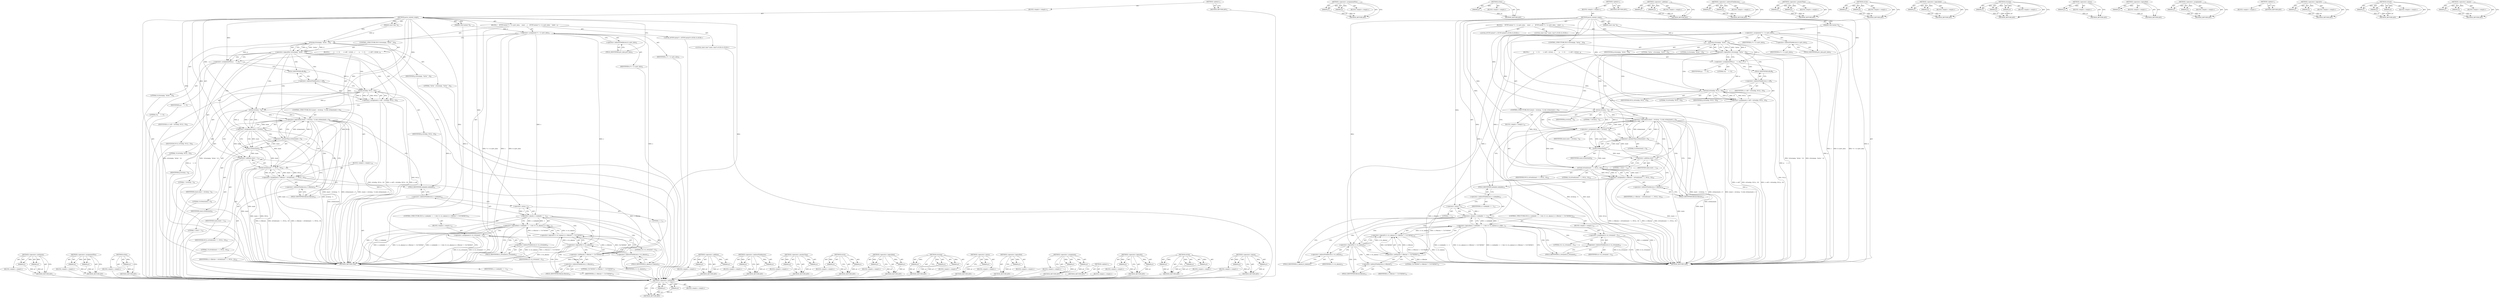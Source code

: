 digraph "&lt;operator&gt;.equals" {
vulnerable_179 [label=<(METHOD,&lt;operator&gt;.notEquals)>];
vulnerable_180 [label=<(PARAM,p1)>];
vulnerable_181 [label=<(PARAM,p2)>];
vulnerable_182 [label=<(BLOCK,&lt;empty&gt;,&lt;empty&gt;)>];
vulnerable_183 [label=<(METHOD_RETURN,ANY)>];
vulnerable_130 [label=<(METHOD,&lt;operator&gt;.assignmentPlus)>];
vulnerable_131 [label=<(PARAM,p1)>];
vulnerable_132 [label=<(PARAM,p2)>];
vulnerable_133 [label=<(BLOCK,&lt;empty&gt;,&lt;empty&gt;)>];
vulnerable_134 [label=<(METHOD_RETURN,ANY)>];
vulnerable_156 [label=<(METHOD,strlen)>];
vulnerable_157 [label=<(PARAM,p1)>];
vulnerable_158 [label=<(BLOCK,&lt;empty&gt;,&lt;empty&gt;)>];
vulnerable_159 [label=<(METHOD_RETURN,ANY)>];
vulnerable_6 [label=<(METHOD,&lt;global&gt;)<SUB>1</SUB>>];
vulnerable_7 [label=<(BLOCK,&lt;empty&gt;,&lt;empty&gt;)<SUB>1</SUB>>];
vulnerable_8 [label=<(METHOD,parse_content_range)<SUB>1</SUB>>];
vulnerable_9 [label=<(PARAM,URLContext *h)<SUB>1</SUB>>];
vulnerable_10 [label=<(PARAM,const char *p)<SUB>1</SUB>>];
vulnerable_11 [label=<(BLOCK,{
    HTTPContext *s = h-&gt;priv_data;
    const ...,{
    HTTPContext *s = h-&gt;priv_data;
    const ...)<SUB>2</SUB>>];
vulnerable_12 [label="<(LOCAL,HTTPContext* s: HTTPContext*)<SUB>3</SUB>>"];
vulnerable_13 [label=<(&lt;operator&gt;.assignment,*s = h-&gt;priv_data)<SUB>3</SUB>>];
vulnerable_14 [label=<(IDENTIFIER,s,*s = h-&gt;priv_data)<SUB>3</SUB>>];
vulnerable_15 [label=<(&lt;operator&gt;.indirectFieldAccess,h-&gt;priv_data)<SUB>3</SUB>>];
vulnerable_16 [label=<(IDENTIFIER,h,*s = h-&gt;priv_data)<SUB>3</SUB>>];
vulnerable_17 [label=<(FIELD_IDENTIFIER,priv_data,priv_data)<SUB>3</SUB>>];
vulnerable_18 [label="<(LOCAL,const char* slash: char*)<SUB>4</SUB>>"];
vulnerable_19 [label=<(CONTROL_STRUCTURE,IF,if (!strncmp(p, &quot;bytes &quot;, 6)))<SUB>6</SUB>>];
vulnerable_20 [label=<(&lt;operator&gt;.logicalNot,!strncmp(p, &quot;bytes &quot;, 6))<SUB>6</SUB>>];
vulnerable_21 [label=<(strncmp,strncmp(p, &quot;bytes &quot;, 6))<SUB>6</SUB>>];
vulnerable_22 [label=<(IDENTIFIER,p,strncmp(p, &quot;bytes &quot;, 6))<SUB>6</SUB>>];
vulnerable_23 [label=<(LITERAL,&quot;bytes &quot;,strncmp(p, &quot;bytes &quot;, 6))<SUB>6</SUB>>];
vulnerable_24 [label=<(LITERAL,6,strncmp(p, &quot;bytes &quot;, 6))<SUB>6</SUB>>];
vulnerable_25 [label=<(BLOCK,{
         p     += 6;
        s-&gt;off = strtoll...,{
         p     += 6;
        s-&gt;off = strtoll...)<SUB>6</SUB>>];
vulnerable_26 [label=<(&lt;operator&gt;.assignmentPlus,p     += 6)<SUB>7</SUB>>];
vulnerable_27 [label=<(IDENTIFIER,p,p     += 6)<SUB>7</SUB>>];
vulnerable_28 [label=<(LITERAL,6,p     += 6)<SUB>7</SUB>>];
vulnerable_29 [label=<(&lt;operator&gt;.assignment,s-&gt;off = strtoll(p, NULL, 10))<SUB>8</SUB>>];
vulnerable_30 [label=<(&lt;operator&gt;.indirectFieldAccess,s-&gt;off)<SUB>8</SUB>>];
vulnerable_31 [label=<(IDENTIFIER,s,s-&gt;off = strtoll(p, NULL, 10))<SUB>8</SUB>>];
vulnerable_32 [label=<(FIELD_IDENTIFIER,off,off)<SUB>8</SUB>>];
vulnerable_33 [label=<(strtoll,strtoll(p, NULL, 10))<SUB>8</SUB>>];
vulnerable_34 [label=<(IDENTIFIER,p,strtoll(p, NULL, 10))<SUB>8</SUB>>];
vulnerable_35 [label=<(IDENTIFIER,NULL,strtoll(p, NULL, 10))<SUB>8</SUB>>];
vulnerable_36 [label=<(LITERAL,10,strtoll(p, NULL, 10))<SUB>8</SUB>>];
vulnerable_37 [label=<(CONTROL_STRUCTURE,IF,if ((slash = strchr(p, '/')) &amp;&amp; strlen(slash) &gt; 0))<SUB>9</SUB>>];
vulnerable_38 [label=<(&lt;operator&gt;.logicalAnd,(slash = strchr(p, '/')) &amp;&amp; strlen(slash) &gt; 0)<SUB>9</SUB>>];
vulnerable_39 [label=<(&lt;operator&gt;.assignment,slash = strchr(p, '/'))<SUB>9</SUB>>];
vulnerable_40 [label=<(IDENTIFIER,slash,slash = strchr(p, '/'))<SUB>9</SUB>>];
vulnerable_41 [label=<(strchr,strchr(p, '/'))<SUB>9</SUB>>];
vulnerable_42 [label=<(IDENTIFIER,p,strchr(p, '/'))<SUB>9</SUB>>];
vulnerable_43 [label=<(LITERAL,'/',strchr(p, '/'))<SUB>9</SUB>>];
vulnerable_44 [label=<(&lt;operator&gt;.greaterThan,strlen(slash) &gt; 0)<SUB>9</SUB>>];
vulnerable_45 [label=<(strlen,strlen(slash))<SUB>9</SUB>>];
vulnerable_46 [label=<(IDENTIFIER,slash,strlen(slash))<SUB>9</SUB>>];
vulnerable_47 [label=<(LITERAL,0,strlen(slash) &gt; 0)<SUB>9</SUB>>];
vulnerable_48 [label=<(BLOCK,&lt;empty&gt;,&lt;empty&gt;)<SUB>10</SUB>>];
vulnerable_49 [label=<(&lt;operator&gt;.assignment,s-&gt;filesize = strtoll(slash + 1, NULL, 10))<SUB>10</SUB>>];
vulnerable_50 [label=<(&lt;operator&gt;.indirectFieldAccess,s-&gt;filesize)<SUB>10</SUB>>];
vulnerable_51 [label=<(IDENTIFIER,s,s-&gt;filesize = strtoll(slash + 1, NULL, 10))<SUB>10</SUB>>];
vulnerable_52 [label=<(FIELD_IDENTIFIER,filesize,filesize)<SUB>10</SUB>>];
vulnerable_53 [label=<(strtoll,strtoll(slash + 1, NULL, 10))<SUB>10</SUB>>];
vulnerable_54 [label=<(&lt;operator&gt;.addition,slash + 1)<SUB>10</SUB>>];
vulnerable_55 [label=<(IDENTIFIER,slash,slash + 1)<SUB>10</SUB>>];
vulnerable_56 [label=<(LITERAL,1,slash + 1)<SUB>10</SUB>>];
vulnerable_57 [label=<(IDENTIFIER,NULL,strtoll(slash + 1, NULL, 10))<SUB>10</SUB>>];
vulnerable_58 [label=<(LITERAL,10,strtoll(slash + 1, NULL, 10))<SUB>10</SUB>>];
vulnerable_59 [label=<(CONTROL_STRUCTURE,IF,if (s-&gt;seekable == -1 &amp;&amp; (!s-&gt;is_akamai || s-&gt;filesize != 2147483647)))<SUB>12</SUB>>];
vulnerable_60 [label=<(&lt;operator&gt;.logicalAnd,s-&gt;seekable == -1 &amp;&amp; (!s-&gt;is_akamai || s-&gt;files...)<SUB>12</SUB>>];
vulnerable_61 [label=<(&lt;operator&gt;.equals,s-&gt;seekable == -1)<SUB>12</SUB>>];
vulnerable_62 [label=<(&lt;operator&gt;.indirectFieldAccess,s-&gt;seekable)<SUB>12</SUB>>];
vulnerable_63 [label=<(IDENTIFIER,s,s-&gt;seekable == -1)<SUB>12</SUB>>];
vulnerable_64 [label=<(FIELD_IDENTIFIER,seekable,seekable)<SUB>12</SUB>>];
vulnerable_65 [label=<(&lt;operator&gt;.minus,-1)<SUB>12</SUB>>];
vulnerable_66 [label=<(LITERAL,1,-1)<SUB>12</SUB>>];
vulnerable_67 [label=<(&lt;operator&gt;.logicalOr,!s-&gt;is_akamai || s-&gt;filesize != 2147483647)<SUB>12</SUB>>];
vulnerable_68 [label=<(&lt;operator&gt;.logicalNot,!s-&gt;is_akamai)<SUB>12</SUB>>];
vulnerable_69 [label=<(&lt;operator&gt;.indirectFieldAccess,s-&gt;is_akamai)<SUB>12</SUB>>];
vulnerable_70 [label=<(IDENTIFIER,s,!s-&gt;is_akamai)<SUB>12</SUB>>];
vulnerable_71 [label=<(FIELD_IDENTIFIER,is_akamai,is_akamai)<SUB>12</SUB>>];
vulnerable_72 [label=<(&lt;operator&gt;.notEquals,s-&gt;filesize != 2147483647)<SUB>12</SUB>>];
vulnerable_73 [label=<(&lt;operator&gt;.indirectFieldAccess,s-&gt;filesize)<SUB>12</SUB>>];
vulnerable_74 [label=<(IDENTIFIER,s,s-&gt;filesize != 2147483647)<SUB>12</SUB>>];
vulnerable_75 [label=<(FIELD_IDENTIFIER,filesize,filesize)<SUB>12</SUB>>];
vulnerable_76 [label=<(LITERAL,2147483647,s-&gt;filesize != 2147483647)<SUB>12</SUB>>];
vulnerable_77 [label=<(BLOCK,&lt;empty&gt;,&lt;empty&gt;)<SUB>13</SUB>>];
vulnerable_78 [label=<(&lt;operator&gt;.assignment,h-&gt;is_streamed = 0)<SUB>13</SUB>>];
vulnerable_79 [label=<(&lt;operator&gt;.indirectFieldAccess,h-&gt;is_streamed)<SUB>13</SUB>>];
vulnerable_80 [label=<(IDENTIFIER,h,h-&gt;is_streamed = 0)<SUB>13</SUB>>];
vulnerable_81 [label=<(FIELD_IDENTIFIER,is_streamed,is_streamed)<SUB>13</SUB>>];
vulnerable_82 [label=<(LITERAL,0,h-&gt;is_streamed = 0)<SUB>13</SUB>>];
vulnerable_83 [label=<(METHOD_RETURN,void)<SUB>1</SUB>>];
vulnerable_85 [label=<(METHOD_RETURN,ANY)<SUB>1</SUB>>];
vulnerable_160 [label=<(METHOD,&lt;operator&gt;.addition)>];
vulnerable_161 [label=<(PARAM,p1)>];
vulnerable_162 [label=<(PARAM,p2)>];
vulnerable_163 [label=<(BLOCK,&lt;empty&gt;,&lt;empty&gt;)>];
vulnerable_164 [label=<(METHOD_RETURN,ANY)>];
vulnerable_115 [label=<(METHOD,&lt;operator&gt;.indirectFieldAccess)>];
vulnerable_116 [label=<(PARAM,p1)>];
vulnerable_117 [label=<(PARAM,p2)>];
vulnerable_118 [label=<(BLOCK,&lt;empty&gt;,&lt;empty&gt;)>];
vulnerable_119 [label=<(METHOD_RETURN,ANY)>];
vulnerable_151 [label=<(METHOD,&lt;operator&gt;.greaterThan)>];
vulnerable_152 [label=<(PARAM,p1)>];
vulnerable_153 [label=<(PARAM,p2)>];
vulnerable_154 [label=<(BLOCK,&lt;empty&gt;,&lt;empty&gt;)>];
vulnerable_155 [label=<(METHOD_RETURN,ANY)>];
vulnerable_146 [label=<(METHOD,strchr)>];
vulnerable_147 [label=<(PARAM,p1)>];
vulnerable_148 [label=<(PARAM,p2)>];
vulnerable_149 [label=<(BLOCK,&lt;empty&gt;,&lt;empty&gt;)>];
vulnerable_150 [label=<(METHOD_RETURN,ANY)>];
vulnerable_141 [label=<(METHOD,&lt;operator&gt;.logicalAnd)>];
vulnerable_142 [label=<(PARAM,p1)>];
vulnerable_143 [label=<(PARAM,p2)>];
vulnerable_144 [label=<(BLOCK,&lt;empty&gt;,&lt;empty&gt;)>];
vulnerable_145 [label=<(METHOD_RETURN,ANY)>];
vulnerable_124 [label=<(METHOD,strncmp)>];
vulnerable_125 [label=<(PARAM,p1)>];
vulnerable_126 [label=<(PARAM,p2)>];
vulnerable_127 [label=<(PARAM,p3)>];
vulnerable_128 [label=<(BLOCK,&lt;empty&gt;,&lt;empty&gt;)>];
vulnerable_129 [label=<(METHOD_RETURN,ANY)>];
vulnerable_170 [label=<(METHOD,&lt;operator&gt;.minus)>];
vulnerable_171 [label=<(PARAM,p1)>];
vulnerable_172 [label=<(BLOCK,&lt;empty&gt;,&lt;empty&gt;)>];
vulnerable_173 [label=<(METHOD_RETURN,ANY)>];
vulnerable_120 [label=<(METHOD,&lt;operator&gt;.logicalNot)>];
vulnerable_121 [label=<(PARAM,p1)>];
vulnerable_122 [label=<(BLOCK,&lt;empty&gt;,&lt;empty&gt;)>];
vulnerable_123 [label=<(METHOD_RETURN,ANY)>];
vulnerable_110 [label=<(METHOD,&lt;operator&gt;.assignment)>];
vulnerable_111 [label=<(PARAM,p1)>];
vulnerable_112 [label=<(PARAM,p2)>];
vulnerable_113 [label=<(BLOCK,&lt;empty&gt;,&lt;empty&gt;)>];
vulnerable_114 [label=<(METHOD_RETURN,ANY)>];
vulnerable_104 [label=<(METHOD,&lt;global&gt;)<SUB>1</SUB>>];
vulnerable_105 [label=<(BLOCK,&lt;empty&gt;,&lt;empty&gt;)>];
vulnerable_106 [label=<(METHOD_RETURN,ANY)>];
vulnerable_174 [label=<(METHOD,&lt;operator&gt;.logicalOr)>];
vulnerable_175 [label=<(PARAM,p1)>];
vulnerable_176 [label=<(PARAM,p2)>];
vulnerable_177 [label=<(BLOCK,&lt;empty&gt;,&lt;empty&gt;)>];
vulnerable_178 [label=<(METHOD_RETURN,ANY)>];
vulnerable_135 [label=<(METHOD,strtoll)>];
vulnerable_136 [label=<(PARAM,p1)>];
vulnerable_137 [label=<(PARAM,p2)>];
vulnerable_138 [label=<(PARAM,p3)>];
vulnerable_139 [label=<(BLOCK,&lt;empty&gt;,&lt;empty&gt;)>];
vulnerable_140 [label=<(METHOD_RETURN,ANY)>];
vulnerable_165 [label=<(METHOD,&lt;operator&gt;.equals)>];
vulnerable_166 [label=<(PARAM,p1)>];
vulnerable_167 [label=<(PARAM,p2)>];
vulnerable_168 [label=<(BLOCK,&lt;empty&gt;,&lt;empty&gt;)>];
vulnerable_169 [label=<(METHOD_RETURN,ANY)>];
fixed_179 [label=<(METHOD,&lt;operator&gt;.notEquals)>];
fixed_180 [label=<(PARAM,p1)>];
fixed_181 [label=<(PARAM,p2)>];
fixed_182 [label=<(BLOCK,&lt;empty&gt;,&lt;empty&gt;)>];
fixed_183 [label=<(METHOD_RETURN,ANY)>];
fixed_130 [label=<(METHOD,&lt;operator&gt;.assignmentPlus)>];
fixed_131 [label=<(PARAM,p1)>];
fixed_132 [label=<(PARAM,p2)>];
fixed_133 [label=<(BLOCK,&lt;empty&gt;,&lt;empty&gt;)>];
fixed_134 [label=<(METHOD_RETURN,ANY)>];
fixed_156 [label=<(METHOD,strlen)>];
fixed_157 [label=<(PARAM,p1)>];
fixed_158 [label=<(BLOCK,&lt;empty&gt;,&lt;empty&gt;)>];
fixed_159 [label=<(METHOD_RETURN,ANY)>];
fixed_6 [label=<(METHOD,&lt;global&gt;)<SUB>1</SUB>>];
fixed_7 [label=<(BLOCK,&lt;empty&gt;,&lt;empty&gt;)<SUB>1</SUB>>];
fixed_8 [label=<(METHOD,parse_content_range)<SUB>1</SUB>>];
fixed_9 [label=<(PARAM,URLContext *h)<SUB>1</SUB>>];
fixed_10 [label=<(PARAM,const char *p)<SUB>1</SUB>>];
fixed_11 [label=<(BLOCK,{
    HTTPContext *s = h-&gt;priv_data;
    const ...,{
    HTTPContext *s = h-&gt;priv_data;
    const ...)<SUB>2</SUB>>];
fixed_12 [label="<(LOCAL,HTTPContext* s: HTTPContext*)<SUB>3</SUB>>"];
fixed_13 [label=<(&lt;operator&gt;.assignment,*s = h-&gt;priv_data)<SUB>3</SUB>>];
fixed_14 [label=<(IDENTIFIER,s,*s = h-&gt;priv_data)<SUB>3</SUB>>];
fixed_15 [label=<(&lt;operator&gt;.indirectFieldAccess,h-&gt;priv_data)<SUB>3</SUB>>];
fixed_16 [label=<(IDENTIFIER,h,*s = h-&gt;priv_data)<SUB>3</SUB>>];
fixed_17 [label=<(FIELD_IDENTIFIER,priv_data,priv_data)<SUB>3</SUB>>];
fixed_18 [label="<(LOCAL,const char* slash: char*)<SUB>4</SUB>>"];
fixed_19 [label=<(CONTROL_STRUCTURE,IF,if (!strncmp(p, &quot;bytes &quot;, 6)))<SUB>6</SUB>>];
fixed_20 [label=<(&lt;operator&gt;.logicalNot,!strncmp(p, &quot;bytes &quot;, 6))<SUB>6</SUB>>];
fixed_21 [label=<(strncmp,strncmp(p, &quot;bytes &quot;, 6))<SUB>6</SUB>>];
fixed_22 [label=<(IDENTIFIER,p,strncmp(p, &quot;bytes &quot;, 6))<SUB>6</SUB>>];
fixed_23 [label=<(LITERAL,&quot;bytes &quot;,strncmp(p, &quot;bytes &quot;, 6))<SUB>6</SUB>>];
fixed_24 [label=<(LITERAL,6,strncmp(p, &quot;bytes &quot;, 6))<SUB>6</SUB>>];
fixed_25 [label=<(BLOCK,{
         p     += 6;
        s-&gt;off = strtoul...,{
         p     += 6;
        s-&gt;off = strtoul...)<SUB>6</SUB>>];
fixed_26 [label=<(&lt;operator&gt;.assignmentPlus,p     += 6)<SUB>7</SUB>>];
fixed_27 [label=<(IDENTIFIER,p,p     += 6)<SUB>7</SUB>>];
fixed_28 [label=<(LITERAL,6,p     += 6)<SUB>7</SUB>>];
fixed_29 [label=<(&lt;operator&gt;.assignment,s-&gt;off = strtoull(p, NULL, 10))<SUB>8</SUB>>];
fixed_30 [label=<(&lt;operator&gt;.indirectFieldAccess,s-&gt;off)<SUB>8</SUB>>];
fixed_31 [label=<(IDENTIFIER,s,s-&gt;off = strtoull(p, NULL, 10))<SUB>8</SUB>>];
fixed_32 [label=<(FIELD_IDENTIFIER,off,off)<SUB>8</SUB>>];
fixed_33 [label=<(strtoull,strtoull(p, NULL, 10))<SUB>8</SUB>>];
fixed_34 [label=<(IDENTIFIER,p,strtoull(p, NULL, 10))<SUB>8</SUB>>];
fixed_35 [label=<(IDENTIFIER,NULL,strtoull(p, NULL, 10))<SUB>8</SUB>>];
fixed_36 [label=<(LITERAL,10,strtoull(p, NULL, 10))<SUB>8</SUB>>];
fixed_37 [label=<(CONTROL_STRUCTURE,IF,if ((slash = strchr(p, '/')) &amp;&amp; strlen(slash) &gt; 0))<SUB>9</SUB>>];
fixed_38 [label=<(&lt;operator&gt;.logicalAnd,(slash = strchr(p, '/')) &amp;&amp; strlen(slash) &gt; 0)<SUB>9</SUB>>];
fixed_39 [label=<(&lt;operator&gt;.assignment,slash = strchr(p, '/'))<SUB>9</SUB>>];
fixed_40 [label=<(IDENTIFIER,slash,slash = strchr(p, '/'))<SUB>9</SUB>>];
fixed_41 [label=<(strchr,strchr(p, '/'))<SUB>9</SUB>>];
fixed_42 [label=<(IDENTIFIER,p,strchr(p, '/'))<SUB>9</SUB>>];
fixed_43 [label=<(LITERAL,'/',strchr(p, '/'))<SUB>9</SUB>>];
fixed_44 [label=<(&lt;operator&gt;.greaterThan,strlen(slash) &gt; 0)<SUB>9</SUB>>];
fixed_45 [label=<(strlen,strlen(slash))<SUB>9</SUB>>];
fixed_46 [label=<(IDENTIFIER,slash,strlen(slash))<SUB>9</SUB>>];
fixed_47 [label=<(LITERAL,0,strlen(slash) &gt; 0)<SUB>9</SUB>>];
fixed_48 [label=<(BLOCK,&lt;empty&gt;,&lt;empty&gt;)<SUB>10</SUB>>];
fixed_49 [label=<(&lt;operator&gt;.assignment,s-&gt;filesize = strtoull(slash + 1, NULL, 10))<SUB>10</SUB>>];
fixed_50 [label=<(&lt;operator&gt;.indirectFieldAccess,s-&gt;filesize)<SUB>10</SUB>>];
fixed_51 [label=<(IDENTIFIER,s,s-&gt;filesize = strtoull(slash + 1, NULL, 10))<SUB>10</SUB>>];
fixed_52 [label=<(FIELD_IDENTIFIER,filesize,filesize)<SUB>10</SUB>>];
fixed_53 [label=<(strtoull,strtoull(slash + 1, NULL, 10))<SUB>10</SUB>>];
fixed_54 [label=<(&lt;operator&gt;.addition,slash + 1)<SUB>10</SUB>>];
fixed_55 [label=<(IDENTIFIER,slash,slash + 1)<SUB>10</SUB>>];
fixed_56 [label=<(LITERAL,1,slash + 1)<SUB>10</SUB>>];
fixed_57 [label=<(IDENTIFIER,NULL,strtoull(slash + 1, NULL, 10))<SUB>10</SUB>>];
fixed_58 [label=<(LITERAL,10,strtoull(slash + 1, NULL, 10))<SUB>10</SUB>>];
fixed_59 [label=<(CONTROL_STRUCTURE,IF,if (s-&gt;seekable == -1 &amp;&amp; (!s-&gt;is_akamai || s-&gt;filesize != 2147483647)))<SUB>12</SUB>>];
fixed_60 [label=<(&lt;operator&gt;.logicalAnd,s-&gt;seekable == -1 &amp;&amp; (!s-&gt;is_akamai || s-&gt;files...)<SUB>12</SUB>>];
fixed_61 [label=<(&lt;operator&gt;.equals,s-&gt;seekable == -1)<SUB>12</SUB>>];
fixed_62 [label=<(&lt;operator&gt;.indirectFieldAccess,s-&gt;seekable)<SUB>12</SUB>>];
fixed_63 [label=<(IDENTIFIER,s,s-&gt;seekable == -1)<SUB>12</SUB>>];
fixed_64 [label=<(FIELD_IDENTIFIER,seekable,seekable)<SUB>12</SUB>>];
fixed_65 [label=<(&lt;operator&gt;.minus,-1)<SUB>12</SUB>>];
fixed_66 [label=<(LITERAL,1,-1)<SUB>12</SUB>>];
fixed_67 [label=<(&lt;operator&gt;.logicalOr,!s-&gt;is_akamai || s-&gt;filesize != 2147483647)<SUB>12</SUB>>];
fixed_68 [label=<(&lt;operator&gt;.logicalNot,!s-&gt;is_akamai)<SUB>12</SUB>>];
fixed_69 [label=<(&lt;operator&gt;.indirectFieldAccess,s-&gt;is_akamai)<SUB>12</SUB>>];
fixed_70 [label=<(IDENTIFIER,s,!s-&gt;is_akamai)<SUB>12</SUB>>];
fixed_71 [label=<(FIELD_IDENTIFIER,is_akamai,is_akamai)<SUB>12</SUB>>];
fixed_72 [label=<(&lt;operator&gt;.notEquals,s-&gt;filesize != 2147483647)<SUB>12</SUB>>];
fixed_73 [label=<(&lt;operator&gt;.indirectFieldAccess,s-&gt;filesize)<SUB>12</SUB>>];
fixed_74 [label=<(IDENTIFIER,s,s-&gt;filesize != 2147483647)<SUB>12</SUB>>];
fixed_75 [label=<(FIELD_IDENTIFIER,filesize,filesize)<SUB>12</SUB>>];
fixed_76 [label=<(LITERAL,2147483647,s-&gt;filesize != 2147483647)<SUB>12</SUB>>];
fixed_77 [label=<(BLOCK,&lt;empty&gt;,&lt;empty&gt;)<SUB>13</SUB>>];
fixed_78 [label=<(&lt;operator&gt;.assignment,h-&gt;is_streamed = 0)<SUB>13</SUB>>];
fixed_79 [label=<(&lt;operator&gt;.indirectFieldAccess,h-&gt;is_streamed)<SUB>13</SUB>>];
fixed_80 [label=<(IDENTIFIER,h,h-&gt;is_streamed = 0)<SUB>13</SUB>>];
fixed_81 [label=<(FIELD_IDENTIFIER,is_streamed,is_streamed)<SUB>13</SUB>>];
fixed_82 [label=<(LITERAL,0,h-&gt;is_streamed = 0)<SUB>13</SUB>>];
fixed_83 [label=<(METHOD_RETURN,void)<SUB>1</SUB>>];
fixed_85 [label=<(METHOD_RETURN,ANY)<SUB>1</SUB>>];
fixed_160 [label=<(METHOD,&lt;operator&gt;.addition)>];
fixed_161 [label=<(PARAM,p1)>];
fixed_162 [label=<(PARAM,p2)>];
fixed_163 [label=<(BLOCK,&lt;empty&gt;,&lt;empty&gt;)>];
fixed_164 [label=<(METHOD_RETURN,ANY)>];
fixed_115 [label=<(METHOD,&lt;operator&gt;.indirectFieldAccess)>];
fixed_116 [label=<(PARAM,p1)>];
fixed_117 [label=<(PARAM,p2)>];
fixed_118 [label=<(BLOCK,&lt;empty&gt;,&lt;empty&gt;)>];
fixed_119 [label=<(METHOD_RETURN,ANY)>];
fixed_151 [label=<(METHOD,&lt;operator&gt;.greaterThan)>];
fixed_152 [label=<(PARAM,p1)>];
fixed_153 [label=<(PARAM,p2)>];
fixed_154 [label=<(BLOCK,&lt;empty&gt;,&lt;empty&gt;)>];
fixed_155 [label=<(METHOD_RETURN,ANY)>];
fixed_146 [label=<(METHOD,strchr)>];
fixed_147 [label=<(PARAM,p1)>];
fixed_148 [label=<(PARAM,p2)>];
fixed_149 [label=<(BLOCK,&lt;empty&gt;,&lt;empty&gt;)>];
fixed_150 [label=<(METHOD_RETURN,ANY)>];
fixed_141 [label=<(METHOD,&lt;operator&gt;.logicalAnd)>];
fixed_142 [label=<(PARAM,p1)>];
fixed_143 [label=<(PARAM,p2)>];
fixed_144 [label=<(BLOCK,&lt;empty&gt;,&lt;empty&gt;)>];
fixed_145 [label=<(METHOD_RETURN,ANY)>];
fixed_124 [label=<(METHOD,strncmp)>];
fixed_125 [label=<(PARAM,p1)>];
fixed_126 [label=<(PARAM,p2)>];
fixed_127 [label=<(PARAM,p3)>];
fixed_128 [label=<(BLOCK,&lt;empty&gt;,&lt;empty&gt;)>];
fixed_129 [label=<(METHOD_RETURN,ANY)>];
fixed_170 [label=<(METHOD,&lt;operator&gt;.minus)>];
fixed_171 [label=<(PARAM,p1)>];
fixed_172 [label=<(BLOCK,&lt;empty&gt;,&lt;empty&gt;)>];
fixed_173 [label=<(METHOD_RETURN,ANY)>];
fixed_120 [label=<(METHOD,&lt;operator&gt;.logicalNot)>];
fixed_121 [label=<(PARAM,p1)>];
fixed_122 [label=<(BLOCK,&lt;empty&gt;,&lt;empty&gt;)>];
fixed_123 [label=<(METHOD_RETURN,ANY)>];
fixed_110 [label=<(METHOD,&lt;operator&gt;.assignment)>];
fixed_111 [label=<(PARAM,p1)>];
fixed_112 [label=<(PARAM,p2)>];
fixed_113 [label=<(BLOCK,&lt;empty&gt;,&lt;empty&gt;)>];
fixed_114 [label=<(METHOD_RETURN,ANY)>];
fixed_104 [label=<(METHOD,&lt;global&gt;)<SUB>1</SUB>>];
fixed_105 [label=<(BLOCK,&lt;empty&gt;,&lt;empty&gt;)>];
fixed_106 [label=<(METHOD_RETURN,ANY)>];
fixed_174 [label=<(METHOD,&lt;operator&gt;.logicalOr)>];
fixed_175 [label=<(PARAM,p1)>];
fixed_176 [label=<(PARAM,p2)>];
fixed_177 [label=<(BLOCK,&lt;empty&gt;,&lt;empty&gt;)>];
fixed_178 [label=<(METHOD_RETURN,ANY)>];
fixed_135 [label=<(METHOD,strtoull)>];
fixed_136 [label=<(PARAM,p1)>];
fixed_137 [label=<(PARAM,p2)>];
fixed_138 [label=<(PARAM,p3)>];
fixed_139 [label=<(BLOCK,&lt;empty&gt;,&lt;empty&gt;)>];
fixed_140 [label=<(METHOD_RETURN,ANY)>];
fixed_165 [label=<(METHOD,&lt;operator&gt;.equals)>];
fixed_166 [label=<(PARAM,p1)>];
fixed_167 [label=<(PARAM,p2)>];
fixed_168 [label=<(BLOCK,&lt;empty&gt;,&lt;empty&gt;)>];
fixed_169 [label=<(METHOD_RETURN,ANY)>];
vulnerable_179 -> vulnerable_180  [key=0, label="AST: "];
vulnerable_179 -> vulnerable_180  [key=1, label="DDG: "];
vulnerable_179 -> vulnerable_182  [key=0, label="AST: "];
vulnerable_179 -> vulnerable_181  [key=0, label="AST: "];
vulnerable_179 -> vulnerable_181  [key=1, label="DDG: "];
vulnerable_179 -> vulnerable_183  [key=0, label="AST: "];
vulnerable_179 -> vulnerable_183  [key=1, label="CFG: "];
vulnerable_180 -> vulnerable_183  [key=0, label="DDG: p1"];
vulnerable_181 -> vulnerable_183  [key=0, label="DDG: p2"];
vulnerable_182 -> fixed_179  [key=0];
vulnerable_183 -> fixed_179  [key=0];
vulnerable_130 -> vulnerable_131  [key=0, label="AST: "];
vulnerable_130 -> vulnerable_131  [key=1, label="DDG: "];
vulnerable_130 -> vulnerable_133  [key=0, label="AST: "];
vulnerable_130 -> vulnerable_132  [key=0, label="AST: "];
vulnerable_130 -> vulnerable_132  [key=1, label="DDG: "];
vulnerable_130 -> vulnerable_134  [key=0, label="AST: "];
vulnerable_130 -> vulnerable_134  [key=1, label="CFG: "];
vulnerable_131 -> vulnerable_134  [key=0, label="DDG: p1"];
vulnerable_132 -> vulnerable_134  [key=0, label="DDG: p2"];
vulnerable_133 -> fixed_179  [key=0];
vulnerable_134 -> fixed_179  [key=0];
vulnerable_156 -> vulnerable_157  [key=0, label="AST: "];
vulnerable_156 -> vulnerable_157  [key=1, label="DDG: "];
vulnerable_156 -> vulnerable_158  [key=0, label="AST: "];
vulnerable_156 -> vulnerable_159  [key=0, label="AST: "];
vulnerable_156 -> vulnerable_159  [key=1, label="CFG: "];
vulnerable_157 -> vulnerable_159  [key=0, label="DDG: p1"];
vulnerable_158 -> fixed_179  [key=0];
vulnerable_159 -> fixed_179  [key=0];
vulnerable_6 -> vulnerable_7  [key=0, label="AST: "];
vulnerable_6 -> vulnerable_85  [key=0, label="AST: "];
vulnerable_6 -> vulnerable_85  [key=1, label="CFG: "];
vulnerable_7 -> vulnerable_8  [key=0, label="AST: "];
vulnerable_8 -> vulnerable_9  [key=0, label="AST: "];
vulnerable_8 -> vulnerable_9  [key=1, label="DDG: "];
vulnerable_8 -> vulnerable_10  [key=0, label="AST: "];
vulnerable_8 -> vulnerable_10  [key=1, label="DDG: "];
vulnerable_8 -> vulnerable_11  [key=0, label="AST: "];
vulnerable_8 -> vulnerable_83  [key=0, label="AST: "];
vulnerable_8 -> vulnerable_17  [key=0, label="CFG: "];
vulnerable_8 -> vulnerable_26  [key=0, label="DDG: "];
vulnerable_8 -> vulnerable_78  [key=0, label="DDG: "];
vulnerable_8 -> vulnerable_21  [key=0, label="DDG: "];
vulnerable_8 -> vulnerable_33  [key=0, label="DDG: "];
vulnerable_8 -> vulnerable_65  [key=0, label="DDG: "];
vulnerable_8 -> vulnerable_72  [key=0, label="DDG: "];
vulnerable_8 -> vulnerable_44  [key=0, label="DDG: "];
vulnerable_8 -> vulnerable_41  [key=0, label="DDG: "];
vulnerable_8 -> vulnerable_45  [key=0, label="DDG: "];
vulnerable_8 -> vulnerable_53  [key=0, label="DDG: "];
vulnerable_8 -> vulnerable_54  [key=0, label="DDG: "];
vulnerable_9 -> vulnerable_83  [key=0, label="DDG: h"];
vulnerable_9 -> vulnerable_13  [key=0, label="DDG: h"];
vulnerable_10 -> vulnerable_21  [key=0, label="DDG: p"];
vulnerable_11 -> vulnerable_12  [key=0, label="AST: "];
vulnerable_11 -> vulnerable_13  [key=0, label="AST: "];
vulnerable_11 -> vulnerable_18  [key=0, label="AST: "];
vulnerable_11 -> vulnerable_19  [key=0, label="AST: "];
vulnerable_11 -> vulnerable_59  [key=0, label="AST: "];
vulnerable_12 -> fixed_179  [key=0];
vulnerable_13 -> vulnerable_14  [key=0, label="AST: "];
vulnerable_13 -> vulnerable_15  [key=0, label="AST: "];
vulnerable_13 -> vulnerable_21  [key=0, label="CFG: "];
vulnerable_13 -> vulnerable_83  [key=0, label="DDG: s"];
vulnerable_13 -> vulnerable_83  [key=1, label="DDG: h-&gt;priv_data"];
vulnerable_13 -> vulnerable_83  [key=2, label="DDG: *s = h-&gt;priv_data"];
vulnerable_13 -> vulnerable_61  [key=0, label="DDG: s"];
vulnerable_13 -> vulnerable_68  [key=0, label="DDG: s"];
vulnerable_13 -> vulnerable_72  [key=0, label="DDG: s"];
vulnerable_14 -> fixed_179  [key=0];
vulnerable_15 -> vulnerable_16  [key=0, label="AST: "];
vulnerable_15 -> vulnerable_17  [key=0, label="AST: "];
vulnerable_15 -> vulnerable_13  [key=0, label="CFG: "];
vulnerable_16 -> fixed_179  [key=0];
vulnerable_17 -> vulnerable_15  [key=0, label="CFG: "];
vulnerable_18 -> fixed_179  [key=0];
vulnerable_19 -> vulnerable_20  [key=0, label="AST: "];
vulnerable_19 -> vulnerable_25  [key=0, label="AST: "];
vulnerable_20 -> vulnerable_21  [key=0, label="AST: "];
vulnerable_20 -> vulnerable_26  [key=0, label="CFG: "];
vulnerable_20 -> vulnerable_26  [key=1, label="CDG: "];
vulnerable_20 -> vulnerable_64  [key=0, label="CFG: "];
vulnerable_20 -> vulnerable_83  [key=0, label="DDG: strncmp(p, &quot;bytes &quot;, 6)"];
vulnerable_20 -> vulnerable_83  [key=1, label="DDG: !strncmp(p, &quot;bytes &quot;, 6)"];
vulnerable_20 -> vulnerable_30  [key=0, label="CDG: "];
vulnerable_20 -> vulnerable_32  [key=0, label="CDG: "];
vulnerable_20 -> vulnerable_33  [key=0, label="CDG: "];
vulnerable_20 -> vulnerable_38  [key=0, label="CDG: "];
vulnerable_20 -> vulnerable_41  [key=0, label="CDG: "];
vulnerable_20 -> vulnerable_29  [key=0, label="CDG: "];
vulnerable_20 -> vulnerable_39  [key=0, label="CDG: "];
vulnerable_21 -> vulnerable_22  [key=0, label="AST: "];
vulnerable_21 -> vulnerable_23  [key=0, label="AST: "];
vulnerable_21 -> vulnerable_24  [key=0, label="AST: "];
vulnerable_21 -> vulnerable_20  [key=0, label="CFG: "];
vulnerable_21 -> vulnerable_20  [key=1, label="DDG: p"];
vulnerable_21 -> vulnerable_20  [key=2, label="DDG: &quot;bytes &quot;"];
vulnerable_21 -> vulnerable_20  [key=3, label="DDG: 6"];
vulnerable_21 -> vulnerable_83  [key=0, label="DDG: p"];
vulnerable_21 -> vulnerable_26  [key=0, label="DDG: p"];
vulnerable_22 -> fixed_179  [key=0];
vulnerable_23 -> fixed_179  [key=0];
vulnerable_24 -> fixed_179  [key=0];
vulnerable_25 -> vulnerable_26  [key=0, label="AST: "];
vulnerable_25 -> vulnerable_29  [key=0, label="AST: "];
vulnerable_25 -> vulnerable_37  [key=0, label="AST: "];
vulnerable_26 -> vulnerable_27  [key=0, label="AST: "];
vulnerable_26 -> vulnerable_28  [key=0, label="AST: "];
vulnerable_26 -> vulnerable_32  [key=0, label="CFG: "];
vulnerable_26 -> vulnerable_83  [key=0, label="DDG: p     += 6"];
vulnerable_26 -> vulnerable_33  [key=0, label="DDG: p"];
vulnerable_27 -> fixed_179  [key=0];
vulnerable_28 -> fixed_179  [key=0];
vulnerable_29 -> vulnerable_30  [key=0, label="AST: "];
vulnerable_29 -> vulnerable_33  [key=0, label="AST: "];
vulnerable_29 -> vulnerable_41  [key=0, label="CFG: "];
vulnerable_29 -> vulnerable_83  [key=0, label="DDG: s-&gt;off"];
vulnerable_29 -> vulnerable_83  [key=1, label="DDG: strtoll(p, NULL, 10)"];
vulnerable_29 -> vulnerable_83  [key=2, label="DDG: s-&gt;off = strtoll(p, NULL, 10)"];
vulnerable_30 -> vulnerable_31  [key=0, label="AST: "];
vulnerable_30 -> vulnerable_32  [key=0, label="AST: "];
vulnerable_30 -> vulnerable_33  [key=0, label="CFG: "];
vulnerable_31 -> fixed_179  [key=0];
vulnerable_32 -> vulnerable_30  [key=0, label="CFG: "];
vulnerable_33 -> vulnerable_34  [key=0, label="AST: "];
vulnerable_33 -> vulnerable_35  [key=0, label="AST: "];
vulnerable_33 -> vulnerable_36  [key=0, label="AST: "];
vulnerable_33 -> vulnerable_29  [key=0, label="CFG: "];
vulnerable_33 -> vulnerable_29  [key=1, label="DDG: p"];
vulnerable_33 -> vulnerable_29  [key=2, label="DDG: NULL"];
vulnerable_33 -> vulnerable_29  [key=3, label="DDG: 10"];
vulnerable_33 -> vulnerable_83  [key=0, label="DDG: NULL"];
vulnerable_33 -> vulnerable_41  [key=0, label="DDG: p"];
vulnerable_33 -> vulnerable_53  [key=0, label="DDG: NULL"];
vulnerable_34 -> fixed_179  [key=0];
vulnerable_35 -> fixed_179  [key=0];
vulnerable_36 -> fixed_179  [key=0];
vulnerable_37 -> vulnerable_38  [key=0, label="AST: "];
vulnerable_37 -> vulnerable_48  [key=0, label="AST: "];
vulnerable_38 -> vulnerable_39  [key=0, label="AST: "];
vulnerable_38 -> vulnerable_44  [key=0, label="AST: "];
vulnerable_38 -> vulnerable_52  [key=0, label="CFG: "];
vulnerable_38 -> vulnerable_52  [key=1, label="CDG: "];
vulnerable_38 -> vulnerable_64  [key=0, label="CFG: "];
vulnerable_38 -> vulnerable_83  [key=0, label="DDG: slash = strchr(p, '/')"];
vulnerable_38 -> vulnerable_83  [key=1, label="DDG: strlen(slash) &gt; 0"];
vulnerable_38 -> vulnerable_83  [key=2, label="DDG: (slash = strchr(p, '/')) &amp;&amp; strlen(slash) &gt; 0"];
vulnerable_38 -> vulnerable_49  [key=0, label="CDG: "];
vulnerable_38 -> vulnerable_53  [key=0, label="CDG: "];
vulnerable_38 -> vulnerable_50  [key=0, label="CDG: "];
vulnerable_38 -> vulnerable_54  [key=0, label="CDG: "];
vulnerable_39 -> vulnerable_40  [key=0, label="AST: "];
vulnerable_39 -> vulnerable_41  [key=0, label="AST: "];
vulnerable_39 -> vulnerable_38  [key=0, label="CFG: "];
vulnerable_39 -> vulnerable_38  [key=1, label="DDG: slash"];
vulnerable_39 -> vulnerable_45  [key=0, label="CFG: "];
vulnerable_39 -> vulnerable_45  [key=1, label="DDG: slash"];
vulnerable_39 -> vulnerable_45  [key=2, label="CDG: "];
vulnerable_39 -> vulnerable_83  [key=0, label="DDG: slash"];
vulnerable_39 -> vulnerable_83  [key=1, label="DDG: strchr(p, '/')"];
vulnerable_39 -> vulnerable_53  [key=0, label="DDG: slash"];
vulnerable_39 -> vulnerable_54  [key=0, label="DDG: slash"];
vulnerable_39 -> vulnerable_44  [key=0, label="CDG: "];
vulnerable_40 -> fixed_179  [key=0];
vulnerable_41 -> vulnerable_42  [key=0, label="AST: "];
vulnerable_41 -> vulnerable_43  [key=0, label="AST: "];
vulnerable_41 -> vulnerable_39  [key=0, label="CFG: "];
vulnerable_41 -> vulnerable_39  [key=1, label="DDG: p"];
vulnerable_41 -> vulnerable_39  [key=2, label="DDG: '/'"];
vulnerable_41 -> vulnerable_83  [key=0, label="DDG: p"];
vulnerable_41 -> vulnerable_38  [key=0, label="DDG: p"];
vulnerable_41 -> vulnerable_38  [key=1, label="DDG: '/'"];
vulnerable_42 -> fixed_179  [key=0];
vulnerable_43 -> fixed_179  [key=0];
vulnerable_44 -> vulnerable_45  [key=0, label="AST: "];
vulnerable_44 -> vulnerable_47  [key=0, label="AST: "];
vulnerable_44 -> vulnerable_38  [key=0, label="CFG: "];
vulnerable_44 -> vulnerable_38  [key=1, label="DDG: strlen(slash)"];
vulnerable_44 -> vulnerable_38  [key=2, label="DDG: 0"];
vulnerable_44 -> vulnerable_83  [key=0, label="DDG: strlen(slash)"];
vulnerable_45 -> vulnerable_46  [key=0, label="AST: "];
vulnerable_45 -> vulnerable_44  [key=0, label="CFG: "];
vulnerable_45 -> vulnerable_44  [key=1, label="DDG: slash"];
vulnerable_45 -> vulnerable_83  [key=0, label="DDG: slash"];
vulnerable_45 -> vulnerable_53  [key=0, label="DDG: slash"];
vulnerable_45 -> vulnerable_54  [key=0, label="DDG: slash"];
vulnerable_46 -> fixed_179  [key=0];
vulnerable_47 -> fixed_179  [key=0];
vulnerable_48 -> vulnerable_49  [key=0, label="AST: "];
vulnerable_49 -> vulnerable_50  [key=0, label="AST: "];
vulnerable_49 -> vulnerable_53  [key=0, label="AST: "];
vulnerable_49 -> vulnerable_64  [key=0, label="CFG: "];
vulnerable_49 -> vulnerable_83  [key=0, label="DDG: s-&gt;filesize"];
vulnerable_49 -> vulnerable_83  [key=1, label="DDG: strtoll(slash + 1, NULL, 10)"];
vulnerable_49 -> vulnerable_83  [key=2, label="DDG: s-&gt;filesize = strtoll(slash + 1, NULL, 10)"];
vulnerable_49 -> vulnerable_72  [key=0, label="DDG: s-&gt;filesize"];
vulnerable_50 -> vulnerable_51  [key=0, label="AST: "];
vulnerable_50 -> vulnerable_52  [key=0, label="AST: "];
vulnerable_50 -> vulnerable_54  [key=0, label="CFG: "];
vulnerable_51 -> fixed_179  [key=0];
vulnerable_52 -> vulnerable_50  [key=0, label="CFG: "];
vulnerable_53 -> vulnerable_54  [key=0, label="AST: "];
vulnerable_53 -> vulnerable_57  [key=0, label="AST: "];
vulnerable_53 -> vulnerable_58  [key=0, label="AST: "];
vulnerable_53 -> vulnerable_49  [key=0, label="CFG: "];
vulnerable_53 -> vulnerable_49  [key=1, label="DDG: slash + 1"];
vulnerable_53 -> vulnerable_49  [key=2, label="DDG: NULL"];
vulnerable_53 -> vulnerable_49  [key=3, label="DDG: 10"];
vulnerable_53 -> vulnerable_83  [key=0, label="DDG: slash + 1"];
vulnerable_53 -> vulnerable_83  [key=1, label="DDG: NULL"];
vulnerable_54 -> vulnerable_55  [key=0, label="AST: "];
vulnerable_54 -> vulnerable_56  [key=0, label="AST: "];
vulnerable_54 -> vulnerable_53  [key=0, label="CFG: "];
vulnerable_54 -> vulnerable_83  [key=0, label="DDG: slash"];
vulnerable_55 -> fixed_179  [key=0];
vulnerable_56 -> fixed_179  [key=0];
vulnerable_57 -> fixed_179  [key=0];
vulnerable_58 -> fixed_179  [key=0];
vulnerable_59 -> vulnerable_60  [key=0, label="AST: "];
vulnerable_59 -> vulnerable_77  [key=0, label="AST: "];
vulnerable_60 -> vulnerable_61  [key=0, label="AST: "];
vulnerable_60 -> vulnerable_67  [key=0, label="AST: "];
vulnerable_60 -> vulnerable_83  [key=0, label="CFG: "];
vulnerable_60 -> vulnerable_83  [key=1, label="DDG: s-&gt;seekable == -1"];
vulnerable_60 -> vulnerable_83  [key=2, label="DDG: !s-&gt;is_akamai || s-&gt;filesize != 2147483647"];
vulnerable_60 -> vulnerable_83  [key=3, label="DDG: s-&gt;seekable == -1 &amp;&amp; (!s-&gt;is_akamai || s-&gt;filesize != 2147483647)"];
vulnerable_60 -> vulnerable_81  [key=0, label="CFG: "];
vulnerable_60 -> vulnerable_81  [key=1, label="CDG: "];
vulnerable_60 -> vulnerable_78  [key=0, label="CDG: "];
vulnerable_60 -> vulnerable_79  [key=0, label="CDG: "];
vulnerable_61 -> vulnerable_62  [key=0, label="AST: "];
vulnerable_61 -> vulnerable_65  [key=0, label="AST: "];
vulnerable_61 -> vulnerable_60  [key=0, label="CFG: "];
vulnerable_61 -> vulnerable_60  [key=1, label="DDG: s-&gt;seekable"];
vulnerable_61 -> vulnerable_60  [key=2, label="DDG: -1"];
vulnerable_61 -> vulnerable_71  [key=0, label="CFG: "];
vulnerable_61 -> vulnerable_71  [key=1, label="CDG: "];
vulnerable_61 -> vulnerable_83  [key=0, label="DDG: s-&gt;seekable"];
vulnerable_61 -> vulnerable_83  [key=1, label="DDG: -1"];
vulnerable_61 -> vulnerable_68  [key=0, label="CDG: "];
vulnerable_61 -> vulnerable_69  [key=0, label="CDG: "];
vulnerable_61 -> vulnerable_67  [key=0, label="CDG: "];
vulnerable_62 -> vulnerable_63  [key=0, label="AST: "];
vulnerable_62 -> vulnerable_64  [key=0, label="AST: "];
vulnerable_62 -> vulnerable_65  [key=0, label="CFG: "];
vulnerable_63 -> fixed_179  [key=0];
vulnerable_64 -> vulnerable_62  [key=0, label="CFG: "];
vulnerable_65 -> vulnerable_66  [key=0, label="AST: "];
vulnerable_65 -> vulnerable_61  [key=0, label="CFG: "];
vulnerable_65 -> vulnerable_61  [key=1, label="DDG: 1"];
vulnerable_66 -> fixed_179  [key=0];
vulnerable_67 -> vulnerable_68  [key=0, label="AST: "];
vulnerable_67 -> vulnerable_72  [key=0, label="AST: "];
vulnerable_67 -> vulnerable_60  [key=0, label="CFG: "];
vulnerable_67 -> vulnerable_60  [key=1, label="DDG: !s-&gt;is_akamai"];
vulnerable_67 -> vulnerable_60  [key=2, label="DDG: s-&gt;filesize != 2147483647"];
vulnerable_67 -> vulnerable_83  [key=0, label="DDG: !s-&gt;is_akamai"];
vulnerable_67 -> vulnerable_83  [key=1, label="DDG: s-&gt;filesize != 2147483647"];
vulnerable_68 -> vulnerable_69  [key=0, label="AST: "];
vulnerable_68 -> vulnerable_67  [key=0, label="CFG: "];
vulnerable_68 -> vulnerable_67  [key=1, label="DDG: s-&gt;is_akamai"];
vulnerable_68 -> vulnerable_75  [key=0, label="CFG: "];
vulnerable_68 -> vulnerable_75  [key=1, label="CDG: "];
vulnerable_68 -> vulnerable_83  [key=0, label="DDG: s-&gt;is_akamai"];
vulnerable_68 -> vulnerable_73  [key=0, label="CDG: "];
vulnerable_68 -> vulnerable_72  [key=0, label="CDG: "];
vulnerable_69 -> vulnerable_70  [key=0, label="AST: "];
vulnerable_69 -> vulnerable_71  [key=0, label="AST: "];
vulnerable_69 -> vulnerable_68  [key=0, label="CFG: "];
vulnerable_70 -> fixed_179  [key=0];
vulnerable_71 -> vulnerable_69  [key=0, label="CFG: "];
vulnerable_72 -> vulnerable_73  [key=0, label="AST: "];
vulnerable_72 -> vulnerable_76  [key=0, label="AST: "];
vulnerable_72 -> vulnerable_67  [key=0, label="CFG: "];
vulnerable_72 -> vulnerable_67  [key=1, label="DDG: s-&gt;filesize"];
vulnerable_72 -> vulnerable_67  [key=2, label="DDG: 2147483647"];
vulnerable_72 -> vulnerable_83  [key=0, label="DDG: s-&gt;filesize"];
vulnerable_73 -> vulnerable_74  [key=0, label="AST: "];
vulnerable_73 -> vulnerable_75  [key=0, label="AST: "];
vulnerable_73 -> vulnerable_72  [key=0, label="CFG: "];
vulnerable_74 -> fixed_179  [key=0];
vulnerable_75 -> vulnerable_73  [key=0, label="CFG: "];
vulnerable_76 -> fixed_179  [key=0];
vulnerable_77 -> vulnerable_78  [key=0, label="AST: "];
vulnerable_78 -> vulnerable_79  [key=0, label="AST: "];
vulnerable_78 -> vulnerable_82  [key=0, label="AST: "];
vulnerable_78 -> vulnerable_83  [key=0, label="CFG: "];
vulnerable_78 -> vulnerable_83  [key=1, label="DDG: h-&gt;is_streamed"];
vulnerable_78 -> vulnerable_83  [key=2, label="DDG: h-&gt;is_streamed = 0"];
vulnerable_79 -> vulnerable_80  [key=0, label="AST: "];
vulnerable_79 -> vulnerable_81  [key=0, label="AST: "];
vulnerable_79 -> vulnerable_78  [key=0, label="CFG: "];
vulnerable_80 -> fixed_179  [key=0];
vulnerable_81 -> vulnerable_79  [key=0, label="CFG: "];
vulnerable_82 -> fixed_179  [key=0];
vulnerable_83 -> fixed_179  [key=0];
vulnerable_85 -> fixed_179  [key=0];
vulnerable_160 -> vulnerable_161  [key=0, label="AST: "];
vulnerable_160 -> vulnerable_161  [key=1, label="DDG: "];
vulnerable_160 -> vulnerable_163  [key=0, label="AST: "];
vulnerable_160 -> vulnerable_162  [key=0, label="AST: "];
vulnerable_160 -> vulnerable_162  [key=1, label="DDG: "];
vulnerable_160 -> vulnerable_164  [key=0, label="AST: "];
vulnerable_160 -> vulnerable_164  [key=1, label="CFG: "];
vulnerable_161 -> vulnerable_164  [key=0, label="DDG: p1"];
vulnerable_162 -> vulnerable_164  [key=0, label="DDG: p2"];
vulnerable_163 -> fixed_179  [key=0];
vulnerable_164 -> fixed_179  [key=0];
vulnerable_115 -> vulnerable_116  [key=0, label="AST: "];
vulnerable_115 -> vulnerable_116  [key=1, label="DDG: "];
vulnerable_115 -> vulnerable_118  [key=0, label="AST: "];
vulnerable_115 -> vulnerable_117  [key=0, label="AST: "];
vulnerable_115 -> vulnerable_117  [key=1, label="DDG: "];
vulnerable_115 -> vulnerable_119  [key=0, label="AST: "];
vulnerable_115 -> vulnerable_119  [key=1, label="CFG: "];
vulnerable_116 -> vulnerable_119  [key=0, label="DDG: p1"];
vulnerable_117 -> vulnerable_119  [key=0, label="DDG: p2"];
vulnerable_118 -> fixed_179  [key=0];
vulnerable_119 -> fixed_179  [key=0];
vulnerable_151 -> vulnerable_152  [key=0, label="AST: "];
vulnerable_151 -> vulnerable_152  [key=1, label="DDG: "];
vulnerable_151 -> vulnerable_154  [key=0, label="AST: "];
vulnerable_151 -> vulnerable_153  [key=0, label="AST: "];
vulnerable_151 -> vulnerable_153  [key=1, label="DDG: "];
vulnerable_151 -> vulnerable_155  [key=0, label="AST: "];
vulnerable_151 -> vulnerable_155  [key=1, label="CFG: "];
vulnerable_152 -> vulnerable_155  [key=0, label="DDG: p1"];
vulnerable_153 -> vulnerable_155  [key=0, label="DDG: p2"];
vulnerable_154 -> fixed_179  [key=0];
vulnerable_155 -> fixed_179  [key=0];
vulnerable_146 -> vulnerable_147  [key=0, label="AST: "];
vulnerable_146 -> vulnerable_147  [key=1, label="DDG: "];
vulnerable_146 -> vulnerable_149  [key=0, label="AST: "];
vulnerable_146 -> vulnerable_148  [key=0, label="AST: "];
vulnerable_146 -> vulnerable_148  [key=1, label="DDG: "];
vulnerable_146 -> vulnerable_150  [key=0, label="AST: "];
vulnerable_146 -> vulnerable_150  [key=1, label="CFG: "];
vulnerable_147 -> vulnerable_150  [key=0, label="DDG: p1"];
vulnerable_148 -> vulnerable_150  [key=0, label="DDG: p2"];
vulnerable_149 -> fixed_179  [key=0];
vulnerable_150 -> fixed_179  [key=0];
vulnerable_141 -> vulnerable_142  [key=0, label="AST: "];
vulnerable_141 -> vulnerable_142  [key=1, label="DDG: "];
vulnerable_141 -> vulnerable_144  [key=0, label="AST: "];
vulnerable_141 -> vulnerable_143  [key=0, label="AST: "];
vulnerable_141 -> vulnerable_143  [key=1, label="DDG: "];
vulnerable_141 -> vulnerable_145  [key=0, label="AST: "];
vulnerable_141 -> vulnerable_145  [key=1, label="CFG: "];
vulnerable_142 -> vulnerable_145  [key=0, label="DDG: p1"];
vulnerable_143 -> vulnerable_145  [key=0, label="DDG: p2"];
vulnerable_144 -> fixed_179  [key=0];
vulnerable_145 -> fixed_179  [key=0];
vulnerable_124 -> vulnerable_125  [key=0, label="AST: "];
vulnerable_124 -> vulnerable_125  [key=1, label="DDG: "];
vulnerable_124 -> vulnerable_128  [key=0, label="AST: "];
vulnerable_124 -> vulnerable_126  [key=0, label="AST: "];
vulnerable_124 -> vulnerable_126  [key=1, label="DDG: "];
vulnerable_124 -> vulnerable_129  [key=0, label="AST: "];
vulnerable_124 -> vulnerable_129  [key=1, label="CFG: "];
vulnerable_124 -> vulnerable_127  [key=0, label="AST: "];
vulnerable_124 -> vulnerable_127  [key=1, label="DDG: "];
vulnerable_125 -> vulnerable_129  [key=0, label="DDG: p1"];
vulnerable_126 -> vulnerable_129  [key=0, label="DDG: p2"];
vulnerable_127 -> vulnerable_129  [key=0, label="DDG: p3"];
vulnerable_128 -> fixed_179  [key=0];
vulnerable_129 -> fixed_179  [key=0];
vulnerable_170 -> vulnerable_171  [key=0, label="AST: "];
vulnerable_170 -> vulnerable_171  [key=1, label="DDG: "];
vulnerable_170 -> vulnerable_172  [key=0, label="AST: "];
vulnerable_170 -> vulnerable_173  [key=0, label="AST: "];
vulnerable_170 -> vulnerable_173  [key=1, label="CFG: "];
vulnerable_171 -> vulnerable_173  [key=0, label="DDG: p1"];
vulnerable_172 -> fixed_179  [key=0];
vulnerable_173 -> fixed_179  [key=0];
vulnerable_120 -> vulnerable_121  [key=0, label="AST: "];
vulnerable_120 -> vulnerable_121  [key=1, label="DDG: "];
vulnerable_120 -> vulnerable_122  [key=0, label="AST: "];
vulnerable_120 -> vulnerable_123  [key=0, label="AST: "];
vulnerable_120 -> vulnerable_123  [key=1, label="CFG: "];
vulnerable_121 -> vulnerable_123  [key=0, label="DDG: p1"];
vulnerable_122 -> fixed_179  [key=0];
vulnerable_123 -> fixed_179  [key=0];
vulnerable_110 -> vulnerable_111  [key=0, label="AST: "];
vulnerable_110 -> vulnerable_111  [key=1, label="DDG: "];
vulnerable_110 -> vulnerable_113  [key=0, label="AST: "];
vulnerable_110 -> vulnerable_112  [key=0, label="AST: "];
vulnerable_110 -> vulnerable_112  [key=1, label="DDG: "];
vulnerable_110 -> vulnerable_114  [key=0, label="AST: "];
vulnerable_110 -> vulnerable_114  [key=1, label="CFG: "];
vulnerable_111 -> vulnerable_114  [key=0, label="DDG: p1"];
vulnerable_112 -> vulnerable_114  [key=0, label="DDG: p2"];
vulnerable_113 -> fixed_179  [key=0];
vulnerable_114 -> fixed_179  [key=0];
vulnerable_104 -> vulnerable_105  [key=0, label="AST: "];
vulnerable_104 -> vulnerable_106  [key=0, label="AST: "];
vulnerable_104 -> vulnerable_106  [key=1, label="CFG: "];
vulnerable_105 -> fixed_179  [key=0];
vulnerable_106 -> fixed_179  [key=0];
vulnerable_174 -> vulnerable_175  [key=0, label="AST: "];
vulnerable_174 -> vulnerable_175  [key=1, label="DDG: "];
vulnerable_174 -> vulnerable_177  [key=0, label="AST: "];
vulnerable_174 -> vulnerable_176  [key=0, label="AST: "];
vulnerable_174 -> vulnerable_176  [key=1, label="DDG: "];
vulnerable_174 -> vulnerable_178  [key=0, label="AST: "];
vulnerable_174 -> vulnerable_178  [key=1, label="CFG: "];
vulnerable_175 -> vulnerable_178  [key=0, label="DDG: p1"];
vulnerable_176 -> vulnerable_178  [key=0, label="DDG: p2"];
vulnerable_177 -> fixed_179  [key=0];
vulnerable_178 -> fixed_179  [key=0];
vulnerable_135 -> vulnerable_136  [key=0, label="AST: "];
vulnerable_135 -> vulnerable_136  [key=1, label="DDG: "];
vulnerable_135 -> vulnerable_139  [key=0, label="AST: "];
vulnerable_135 -> vulnerable_137  [key=0, label="AST: "];
vulnerable_135 -> vulnerable_137  [key=1, label="DDG: "];
vulnerable_135 -> vulnerable_140  [key=0, label="AST: "];
vulnerable_135 -> vulnerable_140  [key=1, label="CFG: "];
vulnerable_135 -> vulnerable_138  [key=0, label="AST: "];
vulnerable_135 -> vulnerable_138  [key=1, label="DDG: "];
vulnerable_136 -> vulnerable_140  [key=0, label="DDG: p1"];
vulnerable_137 -> vulnerable_140  [key=0, label="DDG: p2"];
vulnerable_138 -> vulnerable_140  [key=0, label="DDG: p3"];
vulnerable_139 -> fixed_179  [key=0];
vulnerable_140 -> fixed_179  [key=0];
vulnerable_165 -> vulnerable_166  [key=0, label="AST: "];
vulnerable_165 -> vulnerable_166  [key=1, label="DDG: "];
vulnerable_165 -> vulnerable_168  [key=0, label="AST: "];
vulnerable_165 -> vulnerable_167  [key=0, label="AST: "];
vulnerable_165 -> vulnerable_167  [key=1, label="DDG: "];
vulnerable_165 -> vulnerable_169  [key=0, label="AST: "];
vulnerable_165 -> vulnerable_169  [key=1, label="CFG: "];
vulnerable_166 -> vulnerable_169  [key=0, label="DDG: p1"];
vulnerable_167 -> vulnerable_169  [key=0, label="DDG: p2"];
vulnerable_168 -> fixed_179  [key=0];
vulnerable_169 -> fixed_179  [key=0];
fixed_179 -> fixed_180  [key=0, label="AST: "];
fixed_179 -> fixed_180  [key=1, label="DDG: "];
fixed_179 -> fixed_182  [key=0, label="AST: "];
fixed_179 -> fixed_181  [key=0, label="AST: "];
fixed_179 -> fixed_181  [key=1, label="DDG: "];
fixed_179 -> fixed_183  [key=0, label="AST: "];
fixed_179 -> fixed_183  [key=1, label="CFG: "];
fixed_180 -> fixed_183  [key=0, label="DDG: p1"];
fixed_181 -> fixed_183  [key=0, label="DDG: p2"];
fixed_130 -> fixed_131  [key=0, label="AST: "];
fixed_130 -> fixed_131  [key=1, label="DDG: "];
fixed_130 -> fixed_133  [key=0, label="AST: "];
fixed_130 -> fixed_132  [key=0, label="AST: "];
fixed_130 -> fixed_132  [key=1, label="DDG: "];
fixed_130 -> fixed_134  [key=0, label="AST: "];
fixed_130 -> fixed_134  [key=1, label="CFG: "];
fixed_131 -> fixed_134  [key=0, label="DDG: p1"];
fixed_132 -> fixed_134  [key=0, label="DDG: p2"];
fixed_156 -> fixed_157  [key=0, label="AST: "];
fixed_156 -> fixed_157  [key=1, label="DDG: "];
fixed_156 -> fixed_158  [key=0, label="AST: "];
fixed_156 -> fixed_159  [key=0, label="AST: "];
fixed_156 -> fixed_159  [key=1, label="CFG: "];
fixed_157 -> fixed_159  [key=0, label="DDG: p1"];
fixed_6 -> fixed_7  [key=0, label="AST: "];
fixed_6 -> fixed_85  [key=0, label="AST: "];
fixed_6 -> fixed_85  [key=1, label="CFG: "];
fixed_7 -> fixed_8  [key=0, label="AST: "];
fixed_8 -> fixed_9  [key=0, label="AST: "];
fixed_8 -> fixed_9  [key=1, label="DDG: "];
fixed_8 -> fixed_10  [key=0, label="AST: "];
fixed_8 -> fixed_10  [key=1, label="DDG: "];
fixed_8 -> fixed_11  [key=0, label="AST: "];
fixed_8 -> fixed_83  [key=0, label="AST: "];
fixed_8 -> fixed_17  [key=0, label="CFG: "];
fixed_8 -> fixed_26  [key=0, label="DDG: "];
fixed_8 -> fixed_78  [key=0, label="DDG: "];
fixed_8 -> fixed_21  [key=0, label="DDG: "];
fixed_8 -> fixed_33  [key=0, label="DDG: "];
fixed_8 -> fixed_65  [key=0, label="DDG: "];
fixed_8 -> fixed_72  [key=0, label="DDG: "];
fixed_8 -> fixed_44  [key=0, label="DDG: "];
fixed_8 -> fixed_41  [key=0, label="DDG: "];
fixed_8 -> fixed_45  [key=0, label="DDG: "];
fixed_8 -> fixed_53  [key=0, label="DDG: "];
fixed_8 -> fixed_54  [key=0, label="DDG: "];
fixed_9 -> fixed_83  [key=0, label="DDG: h"];
fixed_9 -> fixed_13  [key=0, label="DDG: h"];
fixed_10 -> fixed_21  [key=0, label="DDG: p"];
fixed_11 -> fixed_12  [key=0, label="AST: "];
fixed_11 -> fixed_13  [key=0, label="AST: "];
fixed_11 -> fixed_18  [key=0, label="AST: "];
fixed_11 -> fixed_19  [key=0, label="AST: "];
fixed_11 -> fixed_59  [key=0, label="AST: "];
fixed_13 -> fixed_14  [key=0, label="AST: "];
fixed_13 -> fixed_15  [key=0, label="AST: "];
fixed_13 -> fixed_21  [key=0, label="CFG: "];
fixed_13 -> fixed_83  [key=0, label="DDG: s"];
fixed_13 -> fixed_83  [key=1, label="DDG: h-&gt;priv_data"];
fixed_13 -> fixed_83  [key=2, label="DDG: *s = h-&gt;priv_data"];
fixed_13 -> fixed_61  [key=0, label="DDG: s"];
fixed_13 -> fixed_68  [key=0, label="DDG: s"];
fixed_13 -> fixed_72  [key=0, label="DDG: s"];
fixed_15 -> fixed_16  [key=0, label="AST: "];
fixed_15 -> fixed_17  [key=0, label="AST: "];
fixed_15 -> fixed_13  [key=0, label="CFG: "];
fixed_17 -> fixed_15  [key=0, label="CFG: "];
fixed_19 -> fixed_20  [key=0, label="AST: "];
fixed_19 -> fixed_25  [key=0, label="AST: "];
fixed_20 -> fixed_21  [key=0, label="AST: "];
fixed_20 -> fixed_26  [key=0, label="CFG: "];
fixed_20 -> fixed_26  [key=1, label="CDG: "];
fixed_20 -> fixed_64  [key=0, label="CFG: "];
fixed_20 -> fixed_83  [key=0, label="DDG: strncmp(p, &quot;bytes &quot;, 6)"];
fixed_20 -> fixed_83  [key=1, label="DDG: !strncmp(p, &quot;bytes &quot;, 6)"];
fixed_20 -> fixed_30  [key=0, label="CDG: "];
fixed_20 -> fixed_32  [key=0, label="CDG: "];
fixed_20 -> fixed_33  [key=0, label="CDG: "];
fixed_20 -> fixed_38  [key=0, label="CDG: "];
fixed_20 -> fixed_41  [key=0, label="CDG: "];
fixed_20 -> fixed_29  [key=0, label="CDG: "];
fixed_20 -> fixed_39  [key=0, label="CDG: "];
fixed_21 -> fixed_22  [key=0, label="AST: "];
fixed_21 -> fixed_23  [key=0, label="AST: "];
fixed_21 -> fixed_24  [key=0, label="AST: "];
fixed_21 -> fixed_20  [key=0, label="CFG: "];
fixed_21 -> fixed_20  [key=1, label="DDG: p"];
fixed_21 -> fixed_20  [key=2, label="DDG: &quot;bytes &quot;"];
fixed_21 -> fixed_20  [key=3, label="DDG: 6"];
fixed_21 -> fixed_83  [key=0, label="DDG: p"];
fixed_21 -> fixed_26  [key=0, label="DDG: p"];
fixed_25 -> fixed_26  [key=0, label="AST: "];
fixed_25 -> fixed_29  [key=0, label="AST: "];
fixed_25 -> fixed_37  [key=0, label="AST: "];
fixed_26 -> fixed_27  [key=0, label="AST: "];
fixed_26 -> fixed_28  [key=0, label="AST: "];
fixed_26 -> fixed_32  [key=0, label="CFG: "];
fixed_26 -> fixed_83  [key=0, label="DDG: p     += 6"];
fixed_26 -> fixed_33  [key=0, label="DDG: p"];
fixed_29 -> fixed_30  [key=0, label="AST: "];
fixed_29 -> fixed_33  [key=0, label="AST: "];
fixed_29 -> fixed_41  [key=0, label="CFG: "];
fixed_29 -> fixed_83  [key=0, label="DDG: s-&gt;off"];
fixed_29 -> fixed_83  [key=1, label="DDG: strtoull(p, NULL, 10)"];
fixed_29 -> fixed_83  [key=2, label="DDG: s-&gt;off = strtoull(p, NULL, 10)"];
fixed_30 -> fixed_31  [key=0, label="AST: "];
fixed_30 -> fixed_32  [key=0, label="AST: "];
fixed_30 -> fixed_33  [key=0, label="CFG: "];
fixed_32 -> fixed_30  [key=0, label="CFG: "];
fixed_33 -> fixed_34  [key=0, label="AST: "];
fixed_33 -> fixed_35  [key=0, label="AST: "];
fixed_33 -> fixed_36  [key=0, label="AST: "];
fixed_33 -> fixed_29  [key=0, label="CFG: "];
fixed_33 -> fixed_29  [key=1, label="DDG: p"];
fixed_33 -> fixed_29  [key=2, label="DDG: NULL"];
fixed_33 -> fixed_29  [key=3, label="DDG: 10"];
fixed_33 -> fixed_83  [key=0, label="DDG: NULL"];
fixed_33 -> fixed_41  [key=0, label="DDG: p"];
fixed_33 -> fixed_53  [key=0, label="DDG: NULL"];
fixed_37 -> fixed_38  [key=0, label="AST: "];
fixed_37 -> fixed_48  [key=0, label="AST: "];
fixed_38 -> fixed_39  [key=0, label="AST: "];
fixed_38 -> fixed_44  [key=0, label="AST: "];
fixed_38 -> fixed_52  [key=0, label="CFG: "];
fixed_38 -> fixed_52  [key=1, label="CDG: "];
fixed_38 -> fixed_64  [key=0, label="CFG: "];
fixed_38 -> fixed_83  [key=0, label="DDG: slash = strchr(p, '/')"];
fixed_38 -> fixed_83  [key=1, label="DDG: strlen(slash) &gt; 0"];
fixed_38 -> fixed_83  [key=2, label="DDG: (slash = strchr(p, '/')) &amp;&amp; strlen(slash) &gt; 0"];
fixed_38 -> fixed_49  [key=0, label="CDG: "];
fixed_38 -> fixed_53  [key=0, label="CDG: "];
fixed_38 -> fixed_50  [key=0, label="CDG: "];
fixed_38 -> fixed_54  [key=0, label="CDG: "];
fixed_39 -> fixed_40  [key=0, label="AST: "];
fixed_39 -> fixed_41  [key=0, label="AST: "];
fixed_39 -> fixed_38  [key=0, label="CFG: "];
fixed_39 -> fixed_38  [key=1, label="DDG: slash"];
fixed_39 -> fixed_45  [key=0, label="CFG: "];
fixed_39 -> fixed_45  [key=1, label="DDG: slash"];
fixed_39 -> fixed_45  [key=2, label="CDG: "];
fixed_39 -> fixed_83  [key=0, label="DDG: slash"];
fixed_39 -> fixed_83  [key=1, label="DDG: strchr(p, '/')"];
fixed_39 -> fixed_53  [key=0, label="DDG: slash"];
fixed_39 -> fixed_54  [key=0, label="DDG: slash"];
fixed_39 -> fixed_44  [key=0, label="CDG: "];
fixed_41 -> fixed_42  [key=0, label="AST: "];
fixed_41 -> fixed_43  [key=0, label="AST: "];
fixed_41 -> fixed_39  [key=0, label="CFG: "];
fixed_41 -> fixed_39  [key=1, label="DDG: p"];
fixed_41 -> fixed_39  [key=2, label="DDG: '/'"];
fixed_41 -> fixed_83  [key=0, label="DDG: p"];
fixed_41 -> fixed_38  [key=0, label="DDG: p"];
fixed_41 -> fixed_38  [key=1, label="DDG: '/'"];
fixed_44 -> fixed_45  [key=0, label="AST: "];
fixed_44 -> fixed_47  [key=0, label="AST: "];
fixed_44 -> fixed_38  [key=0, label="CFG: "];
fixed_44 -> fixed_38  [key=1, label="DDG: strlen(slash)"];
fixed_44 -> fixed_38  [key=2, label="DDG: 0"];
fixed_44 -> fixed_83  [key=0, label="DDG: strlen(slash)"];
fixed_45 -> fixed_46  [key=0, label="AST: "];
fixed_45 -> fixed_44  [key=0, label="CFG: "];
fixed_45 -> fixed_44  [key=1, label="DDG: slash"];
fixed_45 -> fixed_83  [key=0, label="DDG: slash"];
fixed_45 -> fixed_53  [key=0, label="DDG: slash"];
fixed_45 -> fixed_54  [key=0, label="DDG: slash"];
fixed_48 -> fixed_49  [key=0, label="AST: "];
fixed_49 -> fixed_50  [key=0, label="AST: "];
fixed_49 -> fixed_53  [key=0, label="AST: "];
fixed_49 -> fixed_64  [key=0, label="CFG: "];
fixed_49 -> fixed_83  [key=0, label="DDG: s-&gt;filesize"];
fixed_49 -> fixed_83  [key=1, label="DDG: strtoull(slash + 1, NULL, 10)"];
fixed_49 -> fixed_83  [key=2, label="DDG: s-&gt;filesize = strtoull(slash + 1, NULL, 10)"];
fixed_49 -> fixed_72  [key=0, label="DDG: s-&gt;filesize"];
fixed_50 -> fixed_51  [key=0, label="AST: "];
fixed_50 -> fixed_52  [key=0, label="AST: "];
fixed_50 -> fixed_54  [key=0, label="CFG: "];
fixed_52 -> fixed_50  [key=0, label="CFG: "];
fixed_53 -> fixed_54  [key=0, label="AST: "];
fixed_53 -> fixed_57  [key=0, label="AST: "];
fixed_53 -> fixed_58  [key=0, label="AST: "];
fixed_53 -> fixed_49  [key=0, label="CFG: "];
fixed_53 -> fixed_49  [key=1, label="DDG: slash + 1"];
fixed_53 -> fixed_49  [key=2, label="DDG: NULL"];
fixed_53 -> fixed_49  [key=3, label="DDG: 10"];
fixed_53 -> fixed_83  [key=0, label="DDG: slash + 1"];
fixed_53 -> fixed_83  [key=1, label="DDG: NULL"];
fixed_54 -> fixed_55  [key=0, label="AST: "];
fixed_54 -> fixed_56  [key=0, label="AST: "];
fixed_54 -> fixed_53  [key=0, label="CFG: "];
fixed_54 -> fixed_83  [key=0, label="DDG: slash"];
fixed_59 -> fixed_60  [key=0, label="AST: "];
fixed_59 -> fixed_77  [key=0, label="AST: "];
fixed_60 -> fixed_61  [key=0, label="AST: "];
fixed_60 -> fixed_67  [key=0, label="AST: "];
fixed_60 -> fixed_83  [key=0, label="CFG: "];
fixed_60 -> fixed_83  [key=1, label="DDG: s-&gt;seekable == -1"];
fixed_60 -> fixed_83  [key=2, label="DDG: !s-&gt;is_akamai || s-&gt;filesize != 2147483647"];
fixed_60 -> fixed_83  [key=3, label="DDG: s-&gt;seekable == -1 &amp;&amp; (!s-&gt;is_akamai || s-&gt;filesize != 2147483647)"];
fixed_60 -> fixed_81  [key=0, label="CFG: "];
fixed_60 -> fixed_81  [key=1, label="CDG: "];
fixed_60 -> fixed_78  [key=0, label="CDG: "];
fixed_60 -> fixed_79  [key=0, label="CDG: "];
fixed_61 -> fixed_62  [key=0, label="AST: "];
fixed_61 -> fixed_65  [key=0, label="AST: "];
fixed_61 -> fixed_60  [key=0, label="CFG: "];
fixed_61 -> fixed_60  [key=1, label="DDG: s-&gt;seekable"];
fixed_61 -> fixed_60  [key=2, label="DDG: -1"];
fixed_61 -> fixed_71  [key=0, label="CFG: "];
fixed_61 -> fixed_71  [key=1, label="CDG: "];
fixed_61 -> fixed_83  [key=0, label="DDG: s-&gt;seekable"];
fixed_61 -> fixed_83  [key=1, label="DDG: -1"];
fixed_61 -> fixed_68  [key=0, label="CDG: "];
fixed_61 -> fixed_69  [key=0, label="CDG: "];
fixed_61 -> fixed_67  [key=0, label="CDG: "];
fixed_62 -> fixed_63  [key=0, label="AST: "];
fixed_62 -> fixed_64  [key=0, label="AST: "];
fixed_62 -> fixed_65  [key=0, label="CFG: "];
fixed_64 -> fixed_62  [key=0, label="CFG: "];
fixed_65 -> fixed_66  [key=0, label="AST: "];
fixed_65 -> fixed_61  [key=0, label="CFG: "];
fixed_65 -> fixed_61  [key=1, label="DDG: 1"];
fixed_67 -> fixed_68  [key=0, label="AST: "];
fixed_67 -> fixed_72  [key=0, label="AST: "];
fixed_67 -> fixed_60  [key=0, label="CFG: "];
fixed_67 -> fixed_60  [key=1, label="DDG: !s-&gt;is_akamai"];
fixed_67 -> fixed_60  [key=2, label="DDG: s-&gt;filesize != 2147483647"];
fixed_67 -> fixed_83  [key=0, label="DDG: !s-&gt;is_akamai"];
fixed_67 -> fixed_83  [key=1, label="DDG: s-&gt;filesize != 2147483647"];
fixed_68 -> fixed_69  [key=0, label="AST: "];
fixed_68 -> fixed_67  [key=0, label="CFG: "];
fixed_68 -> fixed_67  [key=1, label="DDG: s-&gt;is_akamai"];
fixed_68 -> fixed_75  [key=0, label="CFG: "];
fixed_68 -> fixed_75  [key=1, label="CDG: "];
fixed_68 -> fixed_83  [key=0, label="DDG: s-&gt;is_akamai"];
fixed_68 -> fixed_73  [key=0, label="CDG: "];
fixed_68 -> fixed_72  [key=0, label="CDG: "];
fixed_69 -> fixed_70  [key=0, label="AST: "];
fixed_69 -> fixed_71  [key=0, label="AST: "];
fixed_69 -> fixed_68  [key=0, label="CFG: "];
fixed_71 -> fixed_69  [key=0, label="CFG: "];
fixed_72 -> fixed_73  [key=0, label="AST: "];
fixed_72 -> fixed_76  [key=0, label="AST: "];
fixed_72 -> fixed_67  [key=0, label="CFG: "];
fixed_72 -> fixed_67  [key=1, label="DDG: s-&gt;filesize"];
fixed_72 -> fixed_67  [key=2, label="DDG: 2147483647"];
fixed_72 -> fixed_83  [key=0, label="DDG: s-&gt;filesize"];
fixed_73 -> fixed_74  [key=0, label="AST: "];
fixed_73 -> fixed_75  [key=0, label="AST: "];
fixed_73 -> fixed_72  [key=0, label="CFG: "];
fixed_75 -> fixed_73  [key=0, label="CFG: "];
fixed_77 -> fixed_78  [key=0, label="AST: "];
fixed_78 -> fixed_79  [key=0, label="AST: "];
fixed_78 -> fixed_82  [key=0, label="AST: "];
fixed_78 -> fixed_83  [key=0, label="CFG: "];
fixed_78 -> fixed_83  [key=1, label="DDG: h-&gt;is_streamed"];
fixed_78 -> fixed_83  [key=2, label="DDG: h-&gt;is_streamed = 0"];
fixed_79 -> fixed_80  [key=0, label="AST: "];
fixed_79 -> fixed_81  [key=0, label="AST: "];
fixed_79 -> fixed_78  [key=0, label="CFG: "];
fixed_81 -> fixed_79  [key=0, label="CFG: "];
fixed_160 -> fixed_161  [key=0, label="AST: "];
fixed_160 -> fixed_161  [key=1, label="DDG: "];
fixed_160 -> fixed_163  [key=0, label="AST: "];
fixed_160 -> fixed_162  [key=0, label="AST: "];
fixed_160 -> fixed_162  [key=1, label="DDG: "];
fixed_160 -> fixed_164  [key=0, label="AST: "];
fixed_160 -> fixed_164  [key=1, label="CFG: "];
fixed_161 -> fixed_164  [key=0, label="DDG: p1"];
fixed_162 -> fixed_164  [key=0, label="DDG: p2"];
fixed_115 -> fixed_116  [key=0, label="AST: "];
fixed_115 -> fixed_116  [key=1, label="DDG: "];
fixed_115 -> fixed_118  [key=0, label="AST: "];
fixed_115 -> fixed_117  [key=0, label="AST: "];
fixed_115 -> fixed_117  [key=1, label="DDG: "];
fixed_115 -> fixed_119  [key=0, label="AST: "];
fixed_115 -> fixed_119  [key=1, label="CFG: "];
fixed_116 -> fixed_119  [key=0, label="DDG: p1"];
fixed_117 -> fixed_119  [key=0, label="DDG: p2"];
fixed_151 -> fixed_152  [key=0, label="AST: "];
fixed_151 -> fixed_152  [key=1, label="DDG: "];
fixed_151 -> fixed_154  [key=0, label="AST: "];
fixed_151 -> fixed_153  [key=0, label="AST: "];
fixed_151 -> fixed_153  [key=1, label="DDG: "];
fixed_151 -> fixed_155  [key=0, label="AST: "];
fixed_151 -> fixed_155  [key=1, label="CFG: "];
fixed_152 -> fixed_155  [key=0, label="DDG: p1"];
fixed_153 -> fixed_155  [key=0, label="DDG: p2"];
fixed_146 -> fixed_147  [key=0, label="AST: "];
fixed_146 -> fixed_147  [key=1, label="DDG: "];
fixed_146 -> fixed_149  [key=0, label="AST: "];
fixed_146 -> fixed_148  [key=0, label="AST: "];
fixed_146 -> fixed_148  [key=1, label="DDG: "];
fixed_146 -> fixed_150  [key=0, label="AST: "];
fixed_146 -> fixed_150  [key=1, label="CFG: "];
fixed_147 -> fixed_150  [key=0, label="DDG: p1"];
fixed_148 -> fixed_150  [key=0, label="DDG: p2"];
fixed_141 -> fixed_142  [key=0, label="AST: "];
fixed_141 -> fixed_142  [key=1, label="DDG: "];
fixed_141 -> fixed_144  [key=0, label="AST: "];
fixed_141 -> fixed_143  [key=0, label="AST: "];
fixed_141 -> fixed_143  [key=1, label="DDG: "];
fixed_141 -> fixed_145  [key=0, label="AST: "];
fixed_141 -> fixed_145  [key=1, label="CFG: "];
fixed_142 -> fixed_145  [key=0, label="DDG: p1"];
fixed_143 -> fixed_145  [key=0, label="DDG: p2"];
fixed_124 -> fixed_125  [key=0, label="AST: "];
fixed_124 -> fixed_125  [key=1, label="DDG: "];
fixed_124 -> fixed_128  [key=0, label="AST: "];
fixed_124 -> fixed_126  [key=0, label="AST: "];
fixed_124 -> fixed_126  [key=1, label="DDG: "];
fixed_124 -> fixed_129  [key=0, label="AST: "];
fixed_124 -> fixed_129  [key=1, label="CFG: "];
fixed_124 -> fixed_127  [key=0, label="AST: "];
fixed_124 -> fixed_127  [key=1, label="DDG: "];
fixed_125 -> fixed_129  [key=0, label="DDG: p1"];
fixed_126 -> fixed_129  [key=0, label="DDG: p2"];
fixed_127 -> fixed_129  [key=0, label="DDG: p3"];
fixed_170 -> fixed_171  [key=0, label="AST: "];
fixed_170 -> fixed_171  [key=1, label="DDG: "];
fixed_170 -> fixed_172  [key=0, label="AST: "];
fixed_170 -> fixed_173  [key=0, label="AST: "];
fixed_170 -> fixed_173  [key=1, label="CFG: "];
fixed_171 -> fixed_173  [key=0, label="DDG: p1"];
fixed_120 -> fixed_121  [key=0, label="AST: "];
fixed_120 -> fixed_121  [key=1, label="DDG: "];
fixed_120 -> fixed_122  [key=0, label="AST: "];
fixed_120 -> fixed_123  [key=0, label="AST: "];
fixed_120 -> fixed_123  [key=1, label="CFG: "];
fixed_121 -> fixed_123  [key=0, label="DDG: p1"];
fixed_110 -> fixed_111  [key=0, label="AST: "];
fixed_110 -> fixed_111  [key=1, label="DDG: "];
fixed_110 -> fixed_113  [key=0, label="AST: "];
fixed_110 -> fixed_112  [key=0, label="AST: "];
fixed_110 -> fixed_112  [key=1, label="DDG: "];
fixed_110 -> fixed_114  [key=0, label="AST: "];
fixed_110 -> fixed_114  [key=1, label="CFG: "];
fixed_111 -> fixed_114  [key=0, label="DDG: p1"];
fixed_112 -> fixed_114  [key=0, label="DDG: p2"];
fixed_104 -> fixed_105  [key=0, label="AST: "];
fixed_104 -> fixed_106  [key=0, label="AST: "];
fixed_104 -> fixed_106  [key=1, label="CFG: "];
fixed_174 -> fixed_175  [key=0, label="AST: "];
fixed_174 -> fixed_175  [key=1, label="DDG: "];
fixed_174 -> fixed_177  [key=0, label="AST: "];
fixed_174 -> fixed_176  [key=0, label="AST: "];
fixed_174 -> fixed_176  [key=1, label="DDG: "];
fixed_174 -> fixed_178  [key=0, label="AST: "];
fixed_174 -> fixed_178  [key=1, label="CFG: "];
fixed_175 -> fixed_178  [key=0, label="DDG: p1"];
fixed_176 -> fixed_178  [key=0, label="DDG: p2"];
fixed_135 -> fixed_136  [key=0, label="AST: "];
fixed_135 -> fixed_136  [key=1, label="DDG: "];
fixed_135 -> fixed_139  [key=0, label="AST: "];
fixed_135 -> fixed_137  [key=0, label="AST: "];
fixed_135 -> fixed_137  [key=1, label="DDG: "];
fixed_135 -> fixed_140  [key=0, label="AST: "];
fixed_135 -> fixed_140  [key=1, label="CFG: "];
fixed_135 -> fixed_138  [key=0, label="AST: "];
fixed_135 -> fixed_138  [key=1, label="DDG: "];
fixed_136 -> fixed_140  [key=0, label="DDG: p1"];
fixed_137 -> fixed_140  [key=0, label="DDG: p2"];
fixed_138 -> fixed_140  [key=0, label="DDG: p3"];
fixed_165 -> fixed_166  [key=0, label="AST: "];
fixed_165 -> fixed_166  [key=1, label="DDG: "];
fixed_165 -> fixed_168  [key=0, label="AST: "];
fixed_165 -> fixed_167  [key=0, label="AST: "];
fixed_165 -> fixed_167  [key=1, label="DDG: "];
fixed_165 -> fixed_169  [key=0, label="AST: "];
fixed_165 -> fixed_169  [key=1, label="CFG: "];
fixed_166 -> fixed_169  [key=0, label="DDG: p1"];
fixed_167 -> fixed_169  [key=0, label="DDG: p2"];
}
